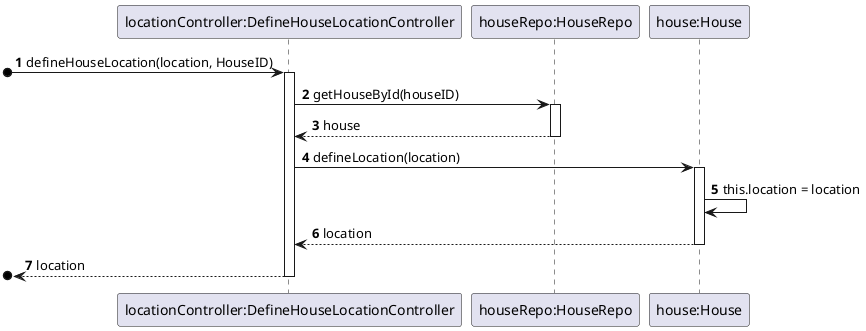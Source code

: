 @startuml
'https://plantuml.com/sequence-diagram

autonumber

participant "locationController:DefineHouseLocationController" as LC
participant "houseRepo:HouseRepo" as HF
participant "house:House" as H

[o-> LC : defineHouseLocation(location, HouseID)
activate LC
LC -> HF: getHouseById(houseID)
activate HF
HF --> LC: house
deactivate HF
LC -> H : defineLocation(location)
activate H
H -> H: this.location = location
H --> LC: location
deactivate H
[o<--LC: location
deactivate LC





@enduml
